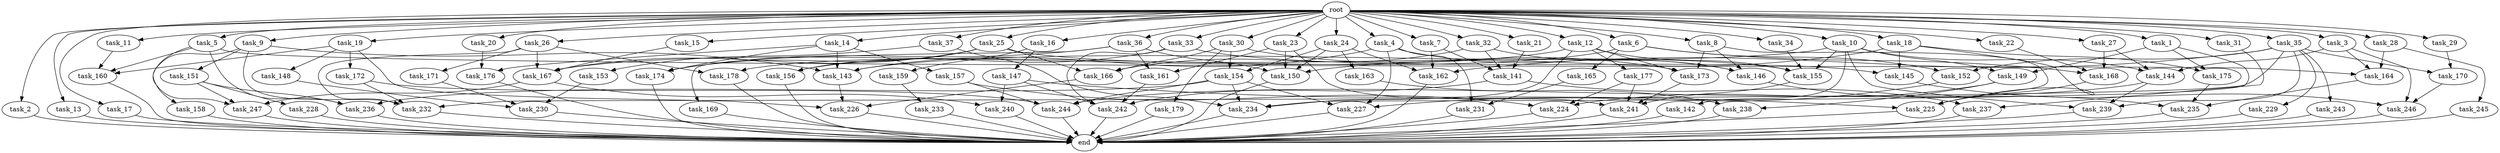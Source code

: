 digraph G {
  root [size="0.000000"];
  task_1 [size="1024.000000"];
  task_2 [size="1024.000000"];
  task_3 [size="1024.000000"];
  task_4 [size="1024.000000"];
  task_5 [size="1024.000000"];
  task_6 [size="1024.000000"];
  task_7 [size="1024.000000"];
  task_8 [size="1024.000000"];
  task_9 [size="1024.000000"];
  task_10 [size="1024.000000"];
  task_11 [size="1024.000000"];
  task_12 [size="1024.000000"];
  task_13 [size="1024.000000"];
  task_14 [size="1024.000000"];
  task_15 [size="1024.000000"];
  task_16 [size="1024.000000"];
  task_17 [size="1024.000000"];
  task_18 [size="1024.000000"];
  task_19 [size="1024.000000"];
  task_20 [size="1024.000000"];
  task_21 [size="1024.000000"];
  task_22 [size="1024.000000"];
  task_23 [size="1024.000000"];
  task_24 [size="1024.000000"];
  task_25 [size="1024.000000"];
  task_26 [size="1024.000000"];
  task_27 [size="1024.000000"];
  task_28 [size="1024.000000"];
  task_29 [size="1024.000000"];
  task_30 [size="1024.000000"];
  task_31 [size="1024.000000"];
  task_32 [size="1024.000000"];
  task_33 [size="1024.000000"];
  task_34 [size="1024.000000"];
  task_35 [size="1024.000000"];
  task_36 [size="1024.000000"];
  task_37 [size="1024.000000"];
  task_141 [size="798863917056.000000"];
  task_142 [size="214748364800.000000"];
  task_143 [size="721554505728.000000"];
  task_144 [size="798863917056.000000"];
  task_145 [size="386547056640.000000"];
  task_146 [size="386547056640.000000"];
  task_147 [size="77309411328.000000"];
  task_148 [size="695784701952.000000"];
  task_149 [size="292057776128.000000"];
  task_150 [size="884763262976.000000"];
  task_151 [size="214748364800.000000"];
  task_152 [size="764504178688.000000"];
  task_153 [size="214748364800.000000"];
  task_154 [size="386547056640.000000"];
  task_155 [size="1984274890752.000000"];
  task_156 [size="1168231104512.000000"];
  task_157 [size="77309411328.000000"];
  task_158 [size="214748364800.000000"];
  task_159 [size="77309411328.000000"];
  task_160 [size="1125281431552.000000"];
  task_161 [size="730144440320.000000"];
  task_162 [size="1176821039104.000000"];
  task_163 [size="77309411328.000000"];
  task_164 [size="1460288880640.000000"];
  task_165 [size="214748364800.000000"];
  task_166 [size="1202590842880.000000"];
  task_167 [size="2113123909632.000000"];
  task_168 [size="558345748480.000000"];
  task_169 [size="420906795008.000000"];
  task_170 [size="1245540515840.000000"];
  task_171 [size="420906795008.000000"];
  task_172 [size="695784701952.000000"];
  task_173 [size="1142461300736.000000"];
  task_174 [size="1357209665536.000000"];
  task_175 [size="154618822656.000000"];
  task_176 [size="627065225216.000000"];
  task_177 [size="695784701952.000000"];
  task_178 [size="635655159808.000000"];
  task_179 [size="309237645312.000000"];
  task_224 [size="1382979469312.000000"];
  task_225 [size="1073741824000.000000"];
  task_226 [size="987842478080.000000"];
  task_227 [size="1211180777472.000000"];
  task_228 [size="695784701952.000000"];
  task_229 [size="549755813888.000000"];
  task_230 [size="1151051235328.000000"];
  task_231 [size="523986010112.000000"];
  task_232 [size="1322849927168.000000"];
  task_233 [size="214748364800.000000"];
  task_234 [size="1125281431552.000000"];
  task_235 [size="1073741824000.000000"];
  task_236 [size="1047972020224.000000"];
  task_237 [size="343597383680.000000"];
  task_238 [size="292057776128.000000"];
  task_239 [size="1460288880640.000000"];
  task_240 [size="858993459200.000000"];
  task_241 [size="2078764171264.000000"];
  task_242 [size="1202590842880.000000"];
  task_243 [size="549755813888.000000"];
  task_244 [size="1279900254208.000000"];
  task_245 [size="695784701952.000000"];
  task_246 [size="979252543488.000000"];
  task_247 [size="1460288880640.000000"];
  end [size="0.000000"];

  root -> task_1 [size="1.000000"];
  root -> task_2 [size="1.000000"];
  root -> task_3 [size="1.000000"];
  root -> task_4 [size="1.000000"];
  root -> task_5 [size="1.000000"];
  root -> task_6 [size="1.000000"];
  root -> task_7 [size="1.000000"];
  root -> task_8 [size="1.000000"];
  root -> task_9 [size="1.000000"];
  root -> task_10 [size="1.000000"];
  root -> task_11 [size="1.000000"];
  root -> task_12 [size="1.000000"];
  root -> task_13 [size="1.000000"];
  root -> task_14 [size="1.000000"];
  root -> task_15 [size="1.000000"];
  root -> task_16 [size="1.000000"];
  root -> task_17 [size="1.000000"];
  root -> task_18 [size="1.000000"];
  root -> task_19 [size="1.000000"];
  root -> task_20 [size="1.000000"];
  root -> task_21 [size="1.000000"];
  root -> task_22 [size="1.000000"];
  root -> task_23 [size="1.000000"];
  root -> task_24 [size="1.000000"];
  root -> task_25 [size="1.000000"];
  root -> task_26 [size="1.000000"];
  root -> task_27 [size="1.000000"];
  root -> task_28 [size="1.000000"];
  root -> task_29 [size="1.000000"];
  root -> task_30 [size="1.000000"];
  root -> task_31 [size="1.000000"];
  root -> task_32 [size="1.000000"];
  root -> task_33 [size="1.000000"];
  root -> task_34 [size="1.000000"];
  root -> task_35 [size="1.000000"];
  root -> task_36 [size="1.000000"];
  root -> task_37 [size="1.000000"];
  task_1 -> task_149 [size="75497472.000000"];
  task_1 -> task_175 [size="75497472.000000"];
  task_1 -> task_234 [size="75497472.000000"];
  task_2 -> end [size="1.000000"];
  task_3 -> task_144 [size="536870912.000000"];
  task_3 -> task_164 [size="536870912.000000"];
  task_3 -> task_246 [size="536870912.000000"];
  task_4 -> task_143 [size="209715200.000000"];
  task_4 -> task_146 [size="209715200.000000"];
  task_4 -> task_227 [size="209715200.000000"];
  task_4 -> task_231 [size="209715200.000000"];
  task_5 -> task_160 [size="209715200.000000"];
  task_5 -> task_164 [size="209715200.000000"];
  task_5 -> task_236 [size="209715200.000000"];
  task_5 -> task_247 [size="209715200.000000"];
  task_6 -> task_152 [size="209715200.000000"];
  task_6 -> task_165 [size="209715200.000000"];
  task_6 -> task_168 [size="209715200.000000"];
  task_6 -> task_178 [size="209715200.000000"];
  task_7 -> task_141 [size="536870912.000000"];
  task_7 -> task_162 [size="536870912.000000"];
  task_8 -> task_146 [size="134217728.000000"];
  task_8 -> task_173 [size="134217728.000000"];
  task_8 -> task_225 [size="134217728.000000"];
  task_9 -> task_143 [size="209715200.000000"];
  task_9 -> task_151 [size="209715200.000000"];
  task_9 -> task_158 [size="209715200.000000"];
  task_9 -> task_232 [size="209715200.000000"];
  task_10 -> task_142 [size="209715200.000000"];
  task_10 -> task_143 [size="209715200.000000"];
  task_10 -> task_144 [size="209715200.000000"];
  task_10 -> task_149 [size="209715200.000000"];
  task_10 -> task_155 [size="209715200.000000"];
  task_10 -> task_239 [size="209715200.000000"];
  task_11 -> task_160 [size="209715200.000000"];
  task_12 -> task_155 [size="679477248.000000"];
  task_12 -> task_167 [size="679477248.000000"];
  task_12 -> task_173 [size="679477248.000000"];
  task_12 -> task_177 [size="679477248.000000"];
  task_12 -> task_234 [size="679477248.000000"];
  task_13 -> end [size="1.000000"];
  task_14 -> task_143 [size="75497472.000000"];
  task_14 -> task_157 [size="75497472.000000"];
  task_14 -> task_174 [size="75497472.000000"];
  task_14 -> task_176 [size="75497472.000000"];
  task_15 -> task_167 [size="134217728.000000"];
  task_16 -> task_147 [size="75497472.000000"];
  task_16 -> task_159 [size="75497472.000000"];
  task_17 -> end [size="1.000000"];
  task_18 -> task_145 [size="75497472.000000"];
  task_18 -> task_150 [size="75497472.000000"];
  task_18 -> task_175 [size="75497472.000000"];
  task_18 -> task_225 [size="75497472.000000"];
  task_19 -> task_148 [size="679477248.000000"];
  task_19 -> task_160 [size="679477248.000000"];
  task_19 -> task_172 [size="679477248.000000"];
  task_19 -> task_226 [size="679477248.000000"];
  task_20 -> task_176 [size="536870912.000000"];
  task_21 -> task_141 [size="209715200.000000"];
  task_22 -> task_168 [size="301989888.000000"];
  task_23 -> task_150 [size="301989888.000000"];
  task_23 -> task_161 [size="301989888.000000"];
  task_23 -> task_241 [size="301989888.000000"];
  task_24 -> task_150 [size="75497472.000000"];
  task_24 -> task_154 [size="75497472.000000"];
  task_24 -> task_162 [size="75497472.000000"];
  task_24 -> task_163 [size="75497472.000000"];
  task_25 -> task_155 [size="838860800.000000"];
  task_25 -> task_156 [size="838860800.000000"];
  task_25 -> task_166 [size="838860800.000000"];
  task_25 -> task_167 [size="838860800.000000"];
  task_25 -> task_174 [size="838860800.000000"];
  task_26 -> task_167 [size="411041792.000000"];
  task_26 -> task_171 [size="411041792.000000"];
  task_26 -> task_178 [size="411041792.000000"];
  task_26 -> task_232 [size="411041792.000000"];
  task_27 -> task_144 [size="33554432.000000"];
  task_27 -> task_168 [size="33554432.000000"];
  task_28 -> task_164 [size="679477248.000000"];
  task_28 -> task_245 [size="679477248.000000"];
  task_29 -> task_170 [size="679477248.000000"];
  task_30 -> task_154 [size="301989888.000000"];
  task_30 -> task_166 [size="301989888.000000"];
  task_30 -> task_173 [size="301989888.000000"];
  task_30 -> task_179 [size="301989888.000000"];
  task_31 -> task_237 [size="301989888.000000"];
  task_32 -> task_141 [size="33554432.000000"];
  task_32 -> task_146 [size="33554432.000000"];
  task_32 -> task_166 [size="33554432.000000"];
  task_33 -> task_145 [size="301989888.000000"];
  task_33 -> task_156 [size="301989888.000000"];
  task_33 -> task_242 [size="301989888.000000"];
  task_34 -> task_155 [size="209715200.000000"];
  task_35 -> task_152 [size="536870912.000000"];
  task_35 -> task_162 [size="536870912.000000"];
  task_35 -> task_170 [size="536870912.000000"];
  task_35 -> task_229 [size="536870912.000000"];
  task_35 -> task_232 [size="536870912.000000"];
  task_35 -> task_239 [size="536870912.000000"];
  task_35 -> task_243 [size="536870912.000000"];
  task_36 -> task_150 [size="411041792.000000"];
  task_36 -> task_161 [size="411041792.000000"];
  task_36 -> task_169 [size="411041792.000000"];
  task_36 -> task_174 [size="411041792.000000"];
  task_37 -> task_153 [size="209715200.000000"];
  task_37 -> task_234 [size="209715200.000000"];
  task_141 -> task_237 [size="33554432.000000"];
  task_141 -> task_242 [size="33554432.000000"];
  task_142 -> end [size="1.000000"];
  task_143 -> task_226 [size="209715200.000000"];
  task_144 -> task_239 [size="679477248.000000"];
  task_144 -> task_244 [size="679477248.000000"];
  task_145 -> task_246 [size="209715200.000000"];
  task_146 -> task_235 [size="536870912.000000"];
  task_147 -> task_225 [size="301989888.000000"];
  task_147 -> task_240 [size="301989888.000000"];
  task_147 -> task_242 [size="301989888.000000"];
  task_148 -> task_230 [size="411041792.000000"];
  task_149 -> task_224 [size="209715200.000000"];
  task_149 -> task_238 [size="209715200.000000"];
  task_150 -> end [size="1.000000"];
  task_151 -> task_228 [size="679477248.000000"];
  task_151 -> task_236 [size="679477248.000000"];
  task_151 -> task_247 [size="679477248.000000"];
  task_152 -> task_227 [size="838860800.000000"];
  task_153 -> task_230 [size="411041792.000000"];
  task_154 -> task_227 [size="134217728.000000"];
  task_154 -> task_234 [size="134217728.000000"];
  task_154 -> task_236 [size="134217728.000000"];
  task_154 -> task_244 [size="134217728.000000"];
  task_155 -> task_241 [size="209715200.000000"];
  task_156 -> end [size="1.000000"];
  task_157 -> task_224 [size="301989888.000000"];
  task_157 -> task_244 [size="301989888.000000"];
  task_158 -> end [size="1.000000"];
  task_159 -> task_233 [size="209715200.000000"];
  task_160 -> end [size="1.000000"];
  task_161 -> task_242 [size="536870912.000000"];
  task_162 -> end [size="1.000000"];
  task_163 -> task_238 [size="75497472.000000"];
  task_164 -> task_235 [size="209715200.000000"];
  task_165 -> task_231 [size="301989888.000000"];
  task_166 -> task_226 [size="75497472.000000"];
  task_167 -> task_240 [size="536870912.000000"];
  task_167 -> task_247 [size="536870912.000000"];
  task_168 -> task_225 [size="536870912.000000"];
  task_169 -> end [size="1.000000"];
  task_170 -> task_246 [size="209715200.000000"];
  task_171 -> task_230 [size="301989888.000000"];
  task_172 -> task_232 [size="134217728.000000"];
  task_172 -> task_244 [size="134217728.000000"];
  task_173 -> task_241 [size="679477248.000000"];
  task_174 -> end [size="1.000000"];
  task_175 -> task_235 [size="301989888.000000"];
  task_176 -> end [size="1.000000"];
  task_177 -> task_224 [size="838860800.000000"];
  task_177 -> task_241 [size="838860800.000000"];
  task_178 -> end [size="1.000000"];
  task_179 -> end [size="1.000000"];
  task_224 -> end [size="1.000000"];
  task_225 -> end [size="1.000000"];
  task_226 -> end [size="1.000000"];
  task_227 -> end [size="1.000000"];
  task_228 -> end [size="1.000000"];
  task_229 -> end [size="1.000000"];
  task_230 -> end [size="1.000000"];
  task_231 -> end [size="1.000000"];
  task_232 -> end [size="1.000000"];
  task_233 -> end [size="1.000000"];
  task_234 -> end [size="1.000000"];
  task_235 -> end [size="1.000000"];
  task_236 -> end [size="1.000000"];
  task_237 -> end [size="1.000000"];
  task_238 -> end [size="1.000000"];
  task_239 -> end [size="1.000000"];
  task_240 -> end [size="1.000000"];
  task_241 -> end [size="1.000000"];
  task_242 -> end [size="1.000000"];
  task_243 -> end [size="1.000000"];
  task_244 -> end [size="1.000000"];
  task_245 -> end [size="1.000000"];
  task_246 -> end [size="1.000000"];
  task_247 -> end [size="1.000000"];
}
